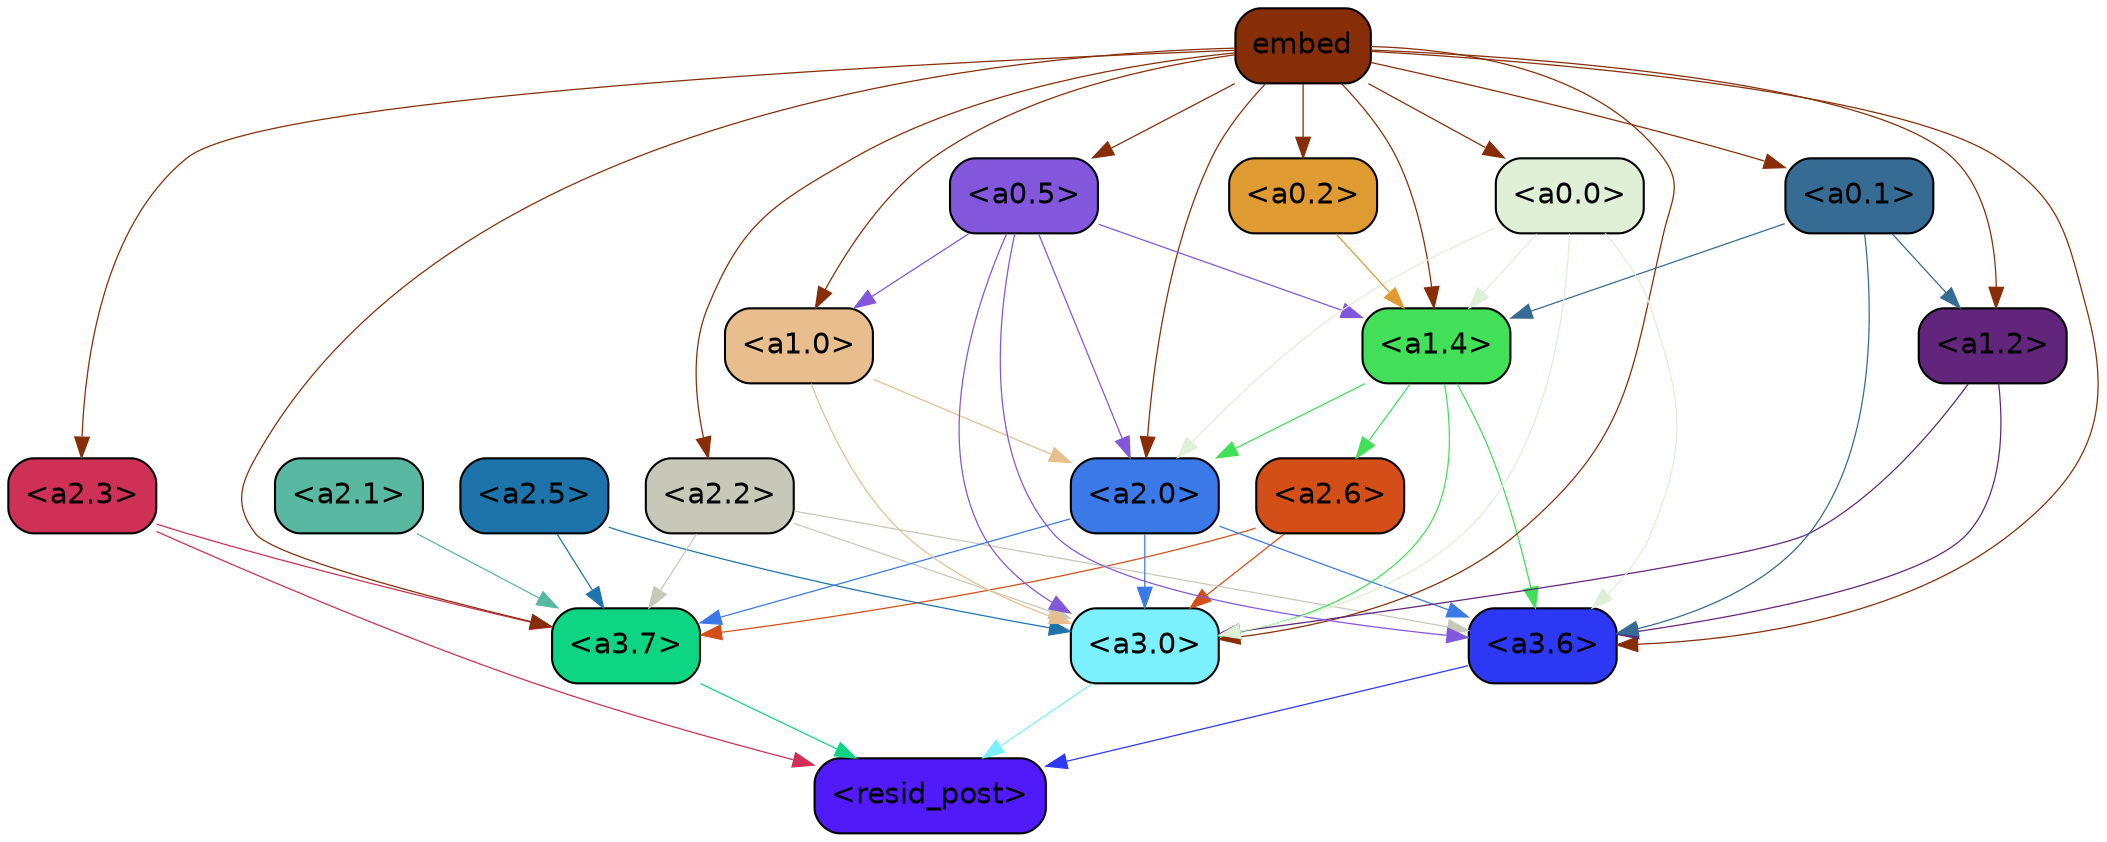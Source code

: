 strict digraph "" {
	graph [bgcolor=transparent,
		layout=dot,
		overlap=false,
		splines=true
	];
	"<a3.7>"	[color=black,
		fillcolor="#0ed583",
		fontname=Helvetica,
		shape=box,
		style="filled, rounded"];
	"<resid_post>"	[color=black,
		fillcolor="#511af9",
		fontname=Helvetica,
		shape=box,
		style="filled, rounded"];
	"<a3.7>" -> "<resid_post>"	[color="#0ed583",
		penwidth=0.6];
	"<a3.6>"	[color=black,
		fillcolor="#2c38f4",
		fontname=Helvetica,
		shape=box,
		style="filled, rounded"];
	"<a3.6>" -> "<resid_post>"	[color="#2c38f4",
		penwidth=0.6];
	"<a3.0>"	[color=black,
		fillcolor="#7bf1fe",
		fontname=Helvetica,
		shape=box,
		style="filled, rounded"];
	"<a3.0>" -> "<resid_post>"	[color="#7bf1fe",
		penwidth=0.6];
	"<a2.3>"	[color=black,
		fillcolor="#ce3056",
		fontname=Helvetica,
		shape=box,
		style="filled, rounded"];
	"<a2.3>" -> "<a3.7>"	[color="#ce3056",
		penwidth=0.6];
	"<a2.3>" -> "<resid_post>"	[color="#ce3056",
		penwidth=0.6];
	"<a2.6>"	[color=black,
		fillcolor="#d34f17",
		fontname=Helvetica,
		shape=box,
		style="filled, rounded"];
	"<a2.6>" -> "<a3.7>"	[color="#d34f17",
		penwidth=0.6];
	"<a2.6>" -> "<a3.0>"	[color="#d34f17",
		penwidth=0.6];
	"<a2.5>"	[color=black,
		fillcolor="#1d74aa",
		fontname=Helvetica,
		shape=box,
		style="filled, rounded"];
	"<a2.5>" -> "<a3.7>"	[color="#1d74aa",
		penwidth=0.6];
	"<a2.5>" -> "<a3.0>"	[color="#1d74aa",
		penwidth=0.6];
	"<a2.2>"	[color=black,
		fillcolor="#c8c8b9",
		fontname=Helvetica,
		shape=box,
		style="filled, rounded"];
	"<a2.2>" -> "<a3.7>"	[color="#c8c8b9",
		penwidth=0.6];
	"<a2.2>" -> "<a3.6>"	[color="#c8c8b9",
		penwidth=0.6];
	"<a2.2>" -> "<a3.0>"	[color="#c8c8b9",
		penwidth=0.6];
	"<a2.1>"	[color=black,
		fillcolor="#58b8a0",
		fontname=Helvetica,
		shape=box,
		style="filled, rounded"];
	"<a2.1>" -> "<a3.7>"	[color="#58b8a0",
		penwidth=0.6];
	"<a2.0>"	[color=black,
		fillcolor="#3b79e8",
		fontname=Helvetica,
		shape=box,
		style="filled, rounded"];
	"<a2.0>" -> "<a3.7>"	[color="#3b79e8",
		penwidth=0.6];
	"<a2.0>" -> "<a3.6>"	[color="#3b79e8",
		penwidth=0.6];
	"<a2.0>" -> "<a3.0>"	[color="#3b79e8",
		penwidth=0.6];
	"<a1.4>"	[color=black,
		fillcolor="#42e058",
		fontname=Helvetica,
		shape=box,
		style="filled, rounded"];
	"<a1.4>" -> "<a3.6>"	[color="#42e058",
		penwidth=0.6];
	"<a1.4>" -> "<a3.0>"	[color="#42e058",
		penwidth=0.6];
	"<a1.4>" -> "<a2.6>"	[color="#42e058",
		penwidth=0.6];
	"<a1.4>" -> "<a2.0>"	[color="#42e058",
		penwidth=0.6];
	embed	[color=black,
		fillcolor="#872d07",
		fontname=Helvetica,
		shape=box,
		style="filled, rounded"];
	embed -> "<a3.7>"	[color="#872d07",
		penwidth=0.6];
	embed -> "<a3.6>"	[color="#872d07",
		penwidth=0.6];
	embed -> "<a3.0>"	[color="#872d07",
		penwidth=0.6];
	embed -> "<a2.3>"	[color="#872d07",
		penwidth=0.6];
	embed -> "<a2.2>"	[color="#872d07",
		penwidth=0.6];
	embed -> "<a2.0>"	[color="#872d07",
		penwidth=0.6];
	embed -> "<a1.4>"	[color="#872d07",
		penwidth=0.6];
	"<a1.2>"	[color=black,
		fillcolor="#62257c",
		fontname=Helvetica,
		shape=box,
		style="filled, rounded"];
	embed -> "<a1.2>"	[color="#872d07",
		penwidth=0.6];
	"<a0.1>"	[color=black,
		fillcolor="#366b94",
		fontname=Helvetica,
		shape=box,
		style="filled, rounded"];
	embed -> "<a0.1>"	[color="#872d07",
		penwidth=0.6];
	"<a1.0>"	[color=black,
		fillcolor="#e9be8e",
		fontname=Helvetica,
		shape=box,
		style="filled, rounded"];
	embed -> "<a1.0>"	[color="#872d07",
		penwidth=0.6];
	"<a0.5>"	[color=black,
		fillcolor="#8257dc",
		fontname=Helvetica,
		shape=box,
		style="filled, rounded"];
	embed -> "<a0.5>"	[color="#872d07",
		penwidth=0.6];
	"<a0.0>"	[color=black,
		fillcolor="#dff0d7",
		fontname=Helvetica,
		shape=box,
		style="filled, rounded"];
	embed -> "<a0.0>"	[color="#872d07",
		penwidth=0.6];
	"<a0.2>"	[color=black,
		fillcolor="#e09a32",
		fontname=Helvetica,
		shape=box,
		style="filled, rounded"];
	embed -> "<a0.2>"	[color="#872d07",
		penwidth=0.6];
	"<a1.2>" -> "<a3.6>"	[color="#62257c",
		penwidth=0.6];
	"<a1.2>" -> "<a3.0>"	[color="#62257c",
		penwidth=0.6];
	"<a0.1>" -> "<a3.6>"	[color="#366b94",
		penwidth=0.6];
	"<a0.1>" -> "<a1.4>"	[color="#366b94",
		penwidth=0.6];
	"<a0.1>" -> "<a1.2>"	[color="#366b94",
		penwidth=0.6];
	"<a1.0>" -> "<a3.0>"	[color="#e9be8e",
		penwidth=0.6];
	"<a1.0>" -> "<a2.0>"	[color="#e9be8e",
		penwidth=0.6];
	"<a0.5>" -> "<a3.6>"	[color="#8257dc",
		penwidth=0.6];
	"<a0.5>" -> "<a3.0>"	[color="#8257dc",
		penwidth=0.6];
	"<a0.5>" -> "<a2.0>"	[color="#8257dc",
		penwidth=0.6];
	"<a0.5>" -> "<a1.4>"	[color="#8257dc",
		penwidth=0.6];
	"<a0.5>" -> "<a1.0>"	[color="#8257dc",
		penwidth=0.6];
	"<a0.0>" -> "<a3.6>"	[color="#dff0d7",
		penwidth=0.6];
	"<a0.0>" -> "<a3.0>"	[color="#dff0d7",
		penwidth=0.6];
	"<a0.0>" -> "<a2.0>"	[color="#dff0d7",
		penwidth=0.6];
	"<a0.0>" -> "<a1.4>"	[color="#dff0d7",
		penwidth=0.6];
	"<a0.2>" -> "<a1.4>"	[color="#e09a32",
		penwidth=0.6];
}
